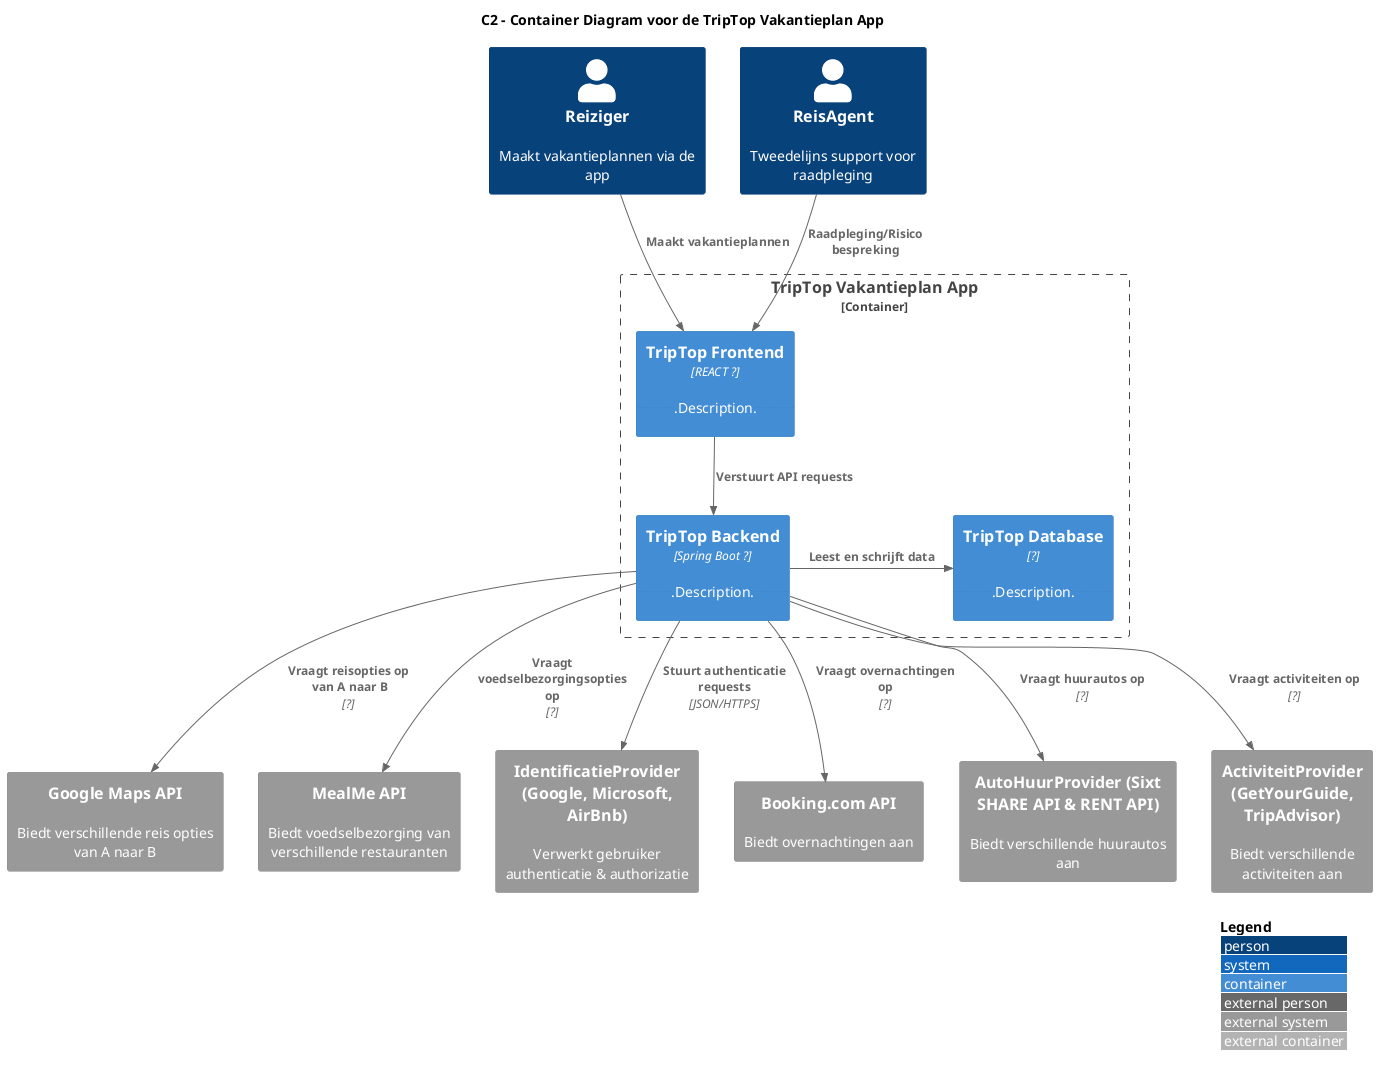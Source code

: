 @startuml container_diagram_mees

!include <C4/C4>
!include <C4/C4_Context>
!include <C4/C4_Container>

title C2 - Container Diagram voor de TripTop Vakantieplan App

Person(reiziger, "Reiziger", "Maakt vakantieplannen via de app")
Person(reisagent, "ReisAgent", "Tweedelijns support voor raadpleging")


' TODO: Add Descriptions and Technologies
Container_Boundary(cb, "TripTop Vakantieplan App", "Verbind reiziger met verschillende vakantie plan opties") {
    Container(triptop_frontend, "TripTop Frontend", "REACT ?", "...Description...")
    Container(triptop_backend, "TripTop Backend", "Spring Boot ?", "...Description...")
    Container(triptop_db, "TripTop Database", "?", "...Description...")

}


System_Ext(googleMapsAPI, "Google Maps API", "Biedt verschillende reis opties van A naar B")
System_Ext(mealMeAPI, "MealMe API", "Biedt voedselbezorging van verschillende restauranten")
System_Ext(idProvider, "IdentificatieProvider (Google, Microsoft, AirBnb)", "Verwerkt gebruiker authenticatie & authorizatie")
System_Ext(bookingAPI, "Booking.com API", "Biedt overnachtingen aan")
System_Ext(autoHuurProvider, "AutoHuurProvider (Sixt SHARE API & RENT API)", "Biedt verschillende huurautos aan")
System_Ext(activiteitProvider, "ActiviteitProvider (GetYourGuide, TripAdvisor)", "Biedt verschillende activiteiten aan")

Rel(reiziger, triptop_frontend, "Maakt vakantieplannen")
Rel(reisagent, triptop_frontend, "Raadpleging/Risico bespreking")

Rel(triptop_frontend, triptop_backend, "Verstuurt API requests")
Rel_R(triptop_backend, triptop_db, "Leest en schrijft data")

Rel(triptop_backend, googleMapsAPI, "Vraagt reisopties op \n van A naar B", "?")
Rel(triptop_backend, mealMeAPI, "Vraagt voedselbezorgingsopties op", "?")
Rel(triptop_backend, idProvider, "Stuurt authenticatie requests", "JSON/HTTPS")
Rel(triptop_backend, bookingAPI, "Vraagt overnachtingen op", "?")
Rel(triptop_backend, autoHuurProvider, "Vraagt huurautos op", "?")
Rel(triptop_backend, activiteitProvider, "Vraagt activiteiten op", "?")

SHOW_LEGEND(true)
LAYOUT_WITH_LEGEND()

@enduml